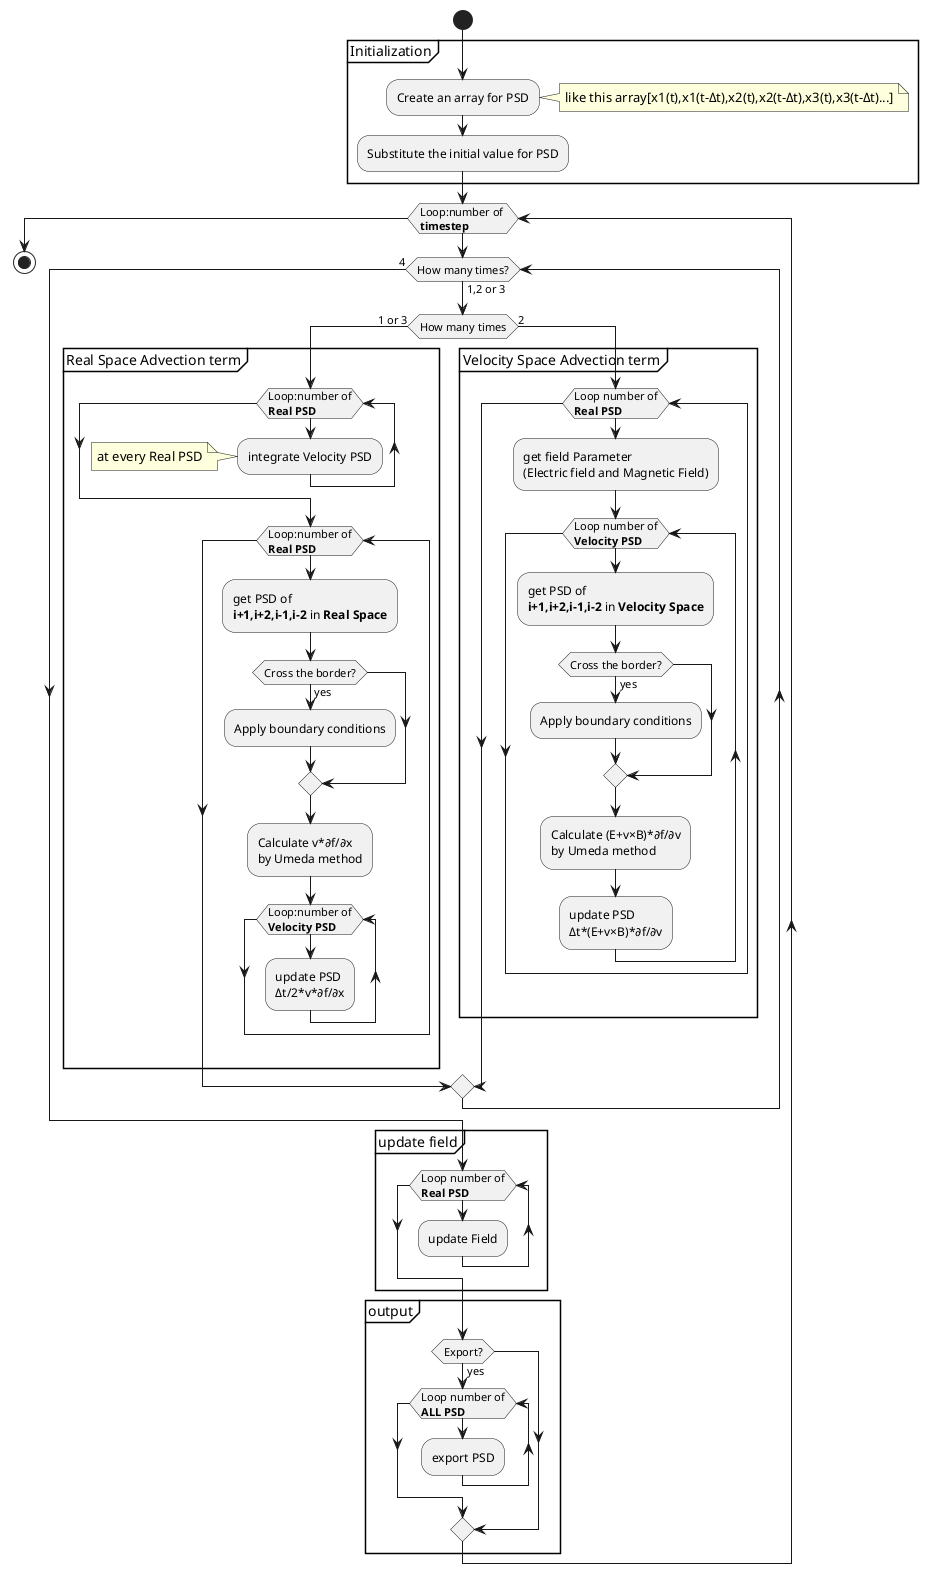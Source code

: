 @startuml activity_diagram_outline
start 
partition Initialization {
    :Create an array for PSD;
    note right:like this array[x1(t),x1(t-Δt),x2(t),x2(t-Δt),x3(t),x3(t-Δt)...]

    :Substitute the initial value for PSD;
}

while(Loop:number of \n**timestep**)
    while(How many times?) is (1,2 or 3)
        if(How many times) then(1 or 3)
     
            partition "Real Space Advection term" {
                while (Loop:number of\n**Real PSD**)
                    :integrate Velocity PSD;
                    note:at every Real PSD
                endwhile

                while(Loop:number of\n**Real PSD**)
                    :get PSD of 
                    **i+1,i+2,i-1,i-2** in **Real Space**;
                    
                    if(Cross the border?) then(yes)
                    :Apply boundary conditions;
                    endif

                    :Calculate v*∂f/∂x 
                    by Umeda method;
                    while(Loop:number of\n**Velocity PSD**)
                        :update PSD 
                        Δt/2*v*∂f/∂x;
                    endwhile

                endwhile
            }
        else(2)
            partition "Velocity Space Advection term"{
                while(Loop number of\n**Real PSD**)
                    :get field Parameter
                    (Electric field and Magnetic Field);
                    while(Loop number of\n**Velocity PSD**)
                        :get PSD of 
                        **i+1,i+2,i-1,i-2** in **Velocity Space**;
                        
                        if(Cross the border?) then(yes)
                        :Apply boundary conditions;
                        endif

                        :Calculate (E+v×B)*∂f/∂v 
                        by Umeda method;
                        :update PSD 
                        Δt*(E+v×B)*∂f/∂v;
                    endwhile
                endwhile
            }
        endif
    end while(4)

    partition "update field" {
        while(Loop number of\n**Real PSD**)
                :update Field;
        endwhile
    }

    partition output {
        if(Export?) then (yes)
            while(Loop number of\n**ALL PSD**)
                :export PSD;
            endwhile
        endif
    }
endwhile


stop

@end uml
